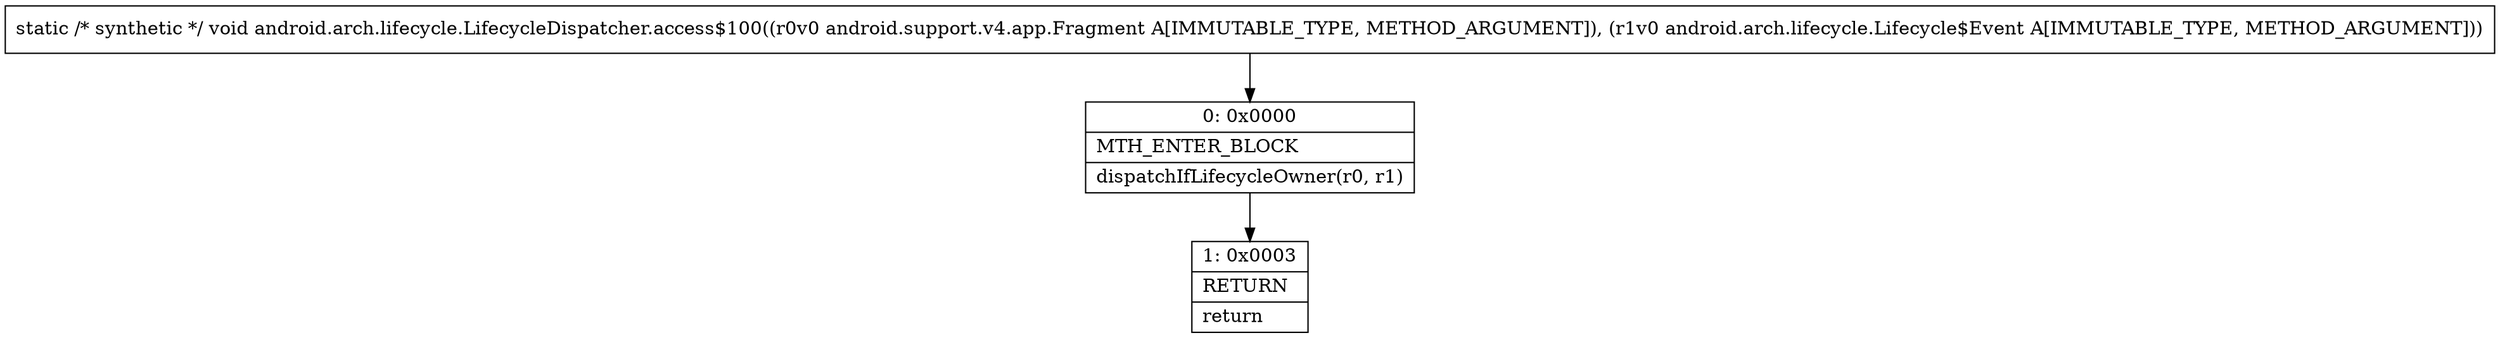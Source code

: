 digraph "CFG forandroid.arch.lifecycle.LifecycleDispatcher.access$100(Landroid\/support\/v4\/app\/Fragment;Landroid\/arch\/lifecycle\/Lifecycle$Event;)V" {
Node_0 [shape=record,label="{0\:\ 0x0000|MTH_ENTER_BLOCK\l|dispatchIfLifecycleOwner(r0, r1)\l}"];
Node_1 [shape=record,label="{1\:\ 0x0003|RETURN\l|return\l}"];
MethodNode[shape=record,label="{static \/* synthetic *\/ void android.arch.lifecycle.LifecycleDispatcher.access$100((r0v0 android.support.v4.app.Fragment A[IMMUTABLE_TYPE, METHOD_ARGUMENT]), (r1v0 android.arch.lifecycle.Lifecycle$Event A[IMMUTABLE_TYPE, METHOD_ARGUMENT])) }"];
MethodNode -> Node_0;
Node_0 -> Node_1;
}


